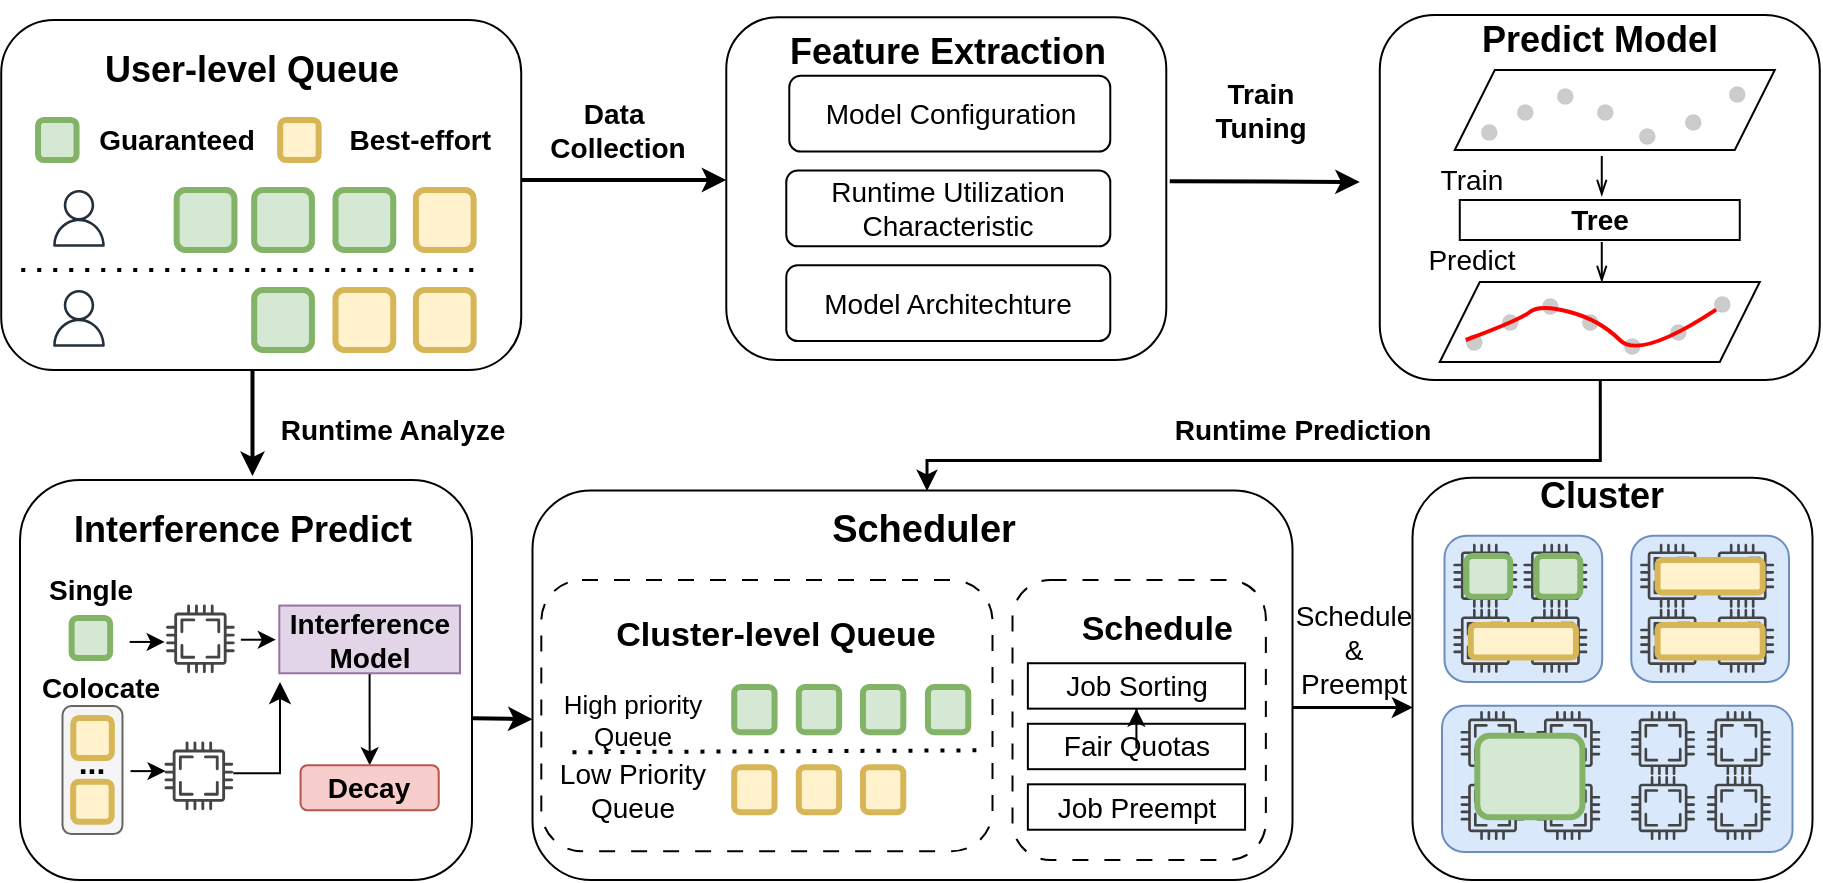<mxfile version="26.2.14">
  <diagram name="Page-1" id="rEyPldxTlcFiVWtAm4uS">
    <mxGraphModel dx="2928" dy="874" grid="1" gridSize="10" guides="1" tooltips="1" connect="1" arrows="1" fold="1" page="1" pageScale="1" pageWidth="827" pageHeight="1169" math="0" shadow="0">
      <root>
        <mxCell id="0" />
        <mxCell id="1" parent="0" />
        <mxCell id="xA-fxwkaHmTKi_L9O3ju-38" value="" style="rounded=1;whiteSpace=wrap;html=1;align=center;verticalAlign=middle;fontFamily=Helvetica;fontSize=12;" parent="1" vertex="1">
          <mxGeometry x="-1610" y="280" width="226" height="200" as="geometry" />
        </mxCell>
        <mxCell id="xA-fxwkaHmTKi_L9O3ju-29" value="" style="edgeStyle=orthogonalEdgeStyle;rounded=0;orthogonalLoop=1;jettySize=auto;html=1;fontFamily=Helvetica;fontSize=12;fontColor=default;strokeWidth=1.5;exitX=0.5;exitY=1;exitDx=0;exitDy=0;" parent="1" source="xA-fxwkaHmTKi_L9O3ju-30" target="xA-fxwkaHmTKi_L9O3ju-57" edge="1">
          <mxGeometry relative="1" as="geometry">
            <Array as="points">
              <mxPoint x="-819.75" y="270" />
              <mxPoint x="-1156.75" y="270" />
            </Array>
          </mxGeometry>
        </mxCell>
        <mxCell id="xA-fxwkaHmTKi_L9O3ju-30" value="" style="rounded=1;whiteSpace=wrap;html=1;align=center;verticalAlign=middle;fontFamily=Helvetica;fontSize=12;" parent="1" vertex="1">
          <mxGeometry x="-930.11" y="47.5" width="220" height="182.5" as="geometry" />
        </mxCell>
        <mxCell id="xA-fxwkaHmTKi_L9O3ju-33" value="&lt;b style=&quot;&quot;&gt;&lt;font style=&quot;font-size: 18px;&quot;&gt;Predict Model&lt;/font&gt;&lt;/b&gt;" style="rounded=0;whiteSpace=wrap;html=1;strokeColor=none;align=center;verticalAlign=middle;fontFamily=Helvetica;fontSize=12;fontColor=default;fillColor=none;" parent="1" vertex="1">
          <mxGeometry x="-925.11" y="45" width="210" height="30" as="geometry" />
        </mxCell>
        <mxCell id="xA-fxwkaHmTKi_L9O3ju-34" value="&lt;font style=&quot;font-size: 14px;&quot;&gt;Train&lt;/font&gt;" style="rounded=0;whiteSpace=wrap;html=1;strokeColor=none;align=center;verticalAlign=middle;fontFamily=Helvetica;fontSize=12;fontColor=default;fillColor=none;" parent="1" vertex="1">
          <mxGeometry x="-944.11" y="100" width="120" height="60" as="geometry" />
        </mxCell>
        <mxCell id="xA-fxwkaHmTKi_L9O3ju-35" value="&lt;font style=&quot;font-size: 14px;&quot;&gt;Predict&lt;/font&gt;" style="rounded=0;whiteSpace=wrap;html=1;strokeColor=none;align=center;verticalAlign=middle;fontFamily=Helvetica;fontSize=12;fontColor=default;fillColor=none;" parent="1" vertex="1">
          <mxGeometry x="-944.11" y="140" width="120" height="60" as="geometry" />
        </mxCell>
        <mxCell id="xA-fxwkaHmTKi_L9O3ju-36" value="" style="endArrow=classic;html=1;rounded=0;fontFamily=Helvetica;fontSize=12;fontColor=default;strokeWidth=2;" parent="1" edge="1">
          <mxGeometry width="50" height="50" relative="1" as="geometry">
            <mxPoint x="-1035.11" y="130.58" as="sourcePoint" />
            <mxPoint x="-940.11" y="131" as="targetPoint" />
          </mxGeometry>
        </mxCell>
        <mxCell id="xA-fxwkaHmTKi_L9O3ju-37" value="&lt;b&gt;&lt;font style=&quot;font-size: 14px;&quot;&gt;Train&lt;/font&gt;&lt;/b&gt;&lt;div&gt;&lt;b&gt;&lt;font style=&quot;font-size: 14px;&quot;&gt;Tuning&lt;/font&gt;&lt;/b&gt;&lt;/div&gt;" style="text;html=1;align=center;verticalAlign=middle;resizable=0;points=[];autosize=1;strokeColor=none;fillColor=none;fontFamily=Helvetica;fontSize=12;fontColor=default;" parent="1" vertex="1">
          <mxGeometry x="-1025.11" y="70" width="70" height="50" as="geometry" />
        </mxCell>
        <mxCell id="xA-fxwkaHmTKi_L9O3ju-56" value="&lt;font style=&quot;font-size: 14px;&quot;&gt;&lt;b&gt;Runtime Analyze&lt;/b&gt;&lt;/font&gt;" style="text;html=1;align=center;verticalAlign=middle;resizable=0;points=[];autosize=1;strokeColor=none;fillColor=none;fontFamily=Helvetica;fontSize=12;fontColor=default;" parent="1" vertex="1">
          <mxGeometry x="-1493.75" y="240" width="140" height="30" as="geometry" />
        </mxCell>
        <mxCell id="xA-fxwkaHmTKi_L9O3ju-57" value="" style="rounded=1;whiteSpace=wrap;html=1;align=center;verticalAlign=middle;fontFamily=Helvetica;fontSize=12;" parent="1" vertex="1">
          <mxGeometry x="-1353.75" y="285.25" width="380" height="194.75" as="geometry" />
        </mxCell>
        <mxCell id="xA-fxwkaHmTKi_L9O3ju-58" value="&lt;b style=&quot;&quot;&gt;&lt;font style=&quot;font-size: 19px;&quot;&gt;Scheduler&lt;/font&gt;&lt;/b&gt;" style="rounded=0;whiteSpace=wrap;html=1;strokeColor=none;align=center;verticalAlign=middle;fontFamily=Helvetica;fontSize=12;fontColor=default;fillColor=none;" parent="1" vertex="1">
          <mxGeometry x="-1262.86" y="275.25" width="210" height="60" as="geometry" />
        </mxCell>
        <mxCell id="xA-fxwkaHmTKi_L9O3ju-79" value="&lt;b style=&quot;&quot;&gt;&lt;font style=&quot;font-size: 18px;&quot;&gt;Interference Predict&lt;/font&gt;&lt;/b&gt;" style="rounded=0;whiteSpace=wrap;html=1;strokeColor=none;align=center;verticalAlign=middle;fontFamily=Helvetica;fontSize=12;fontColor=default;fillColor=none;" parent="1" vertex="1">
          <mxGeometry x="-1620" y="290" width="243" height="29.75" as="geometry" />
        </mxCell>
        <mxCell id="xA-fxwkaHmTKi_L9O3ju-80" value="&lt;font style=&quot;font-size: 14px;&quot;&gt;&lt;b&gt;Runtime Prediction&lt;/b&gt;&lt;/font&gt;" style="text;html=1;align=center;verticalAlign=middle;resizable=0;points=[];autosize=1;strokeColor=none;fillColor=none;fontFamily=Helvetica;fontSize=12;fontColor=default;" parent="1" vertex="1">
          <mxGeometry x="-1043.75" y="240" width="150" height="30" as="geometry" />
        </mxCell>
        <mxCell id="xA-fxwkaHmTKi_L9O3ju-81" value="" style="endArrow=classic;html=1;rounded=0;fontFamily=Helvetica;fontSize=12;fontColor=default;strokeWidth=2;" parent="1" edge="1">
          <mxGeometry width="50" height="50" relative="1" as="geometry">
            <mxPoint x="-1383.5" y="399.12" as="sourcePoint" />
            <mxPoint x="-1353.75" y="399.62" as="targetPoint" />
          </mxGeometry>
        </mxCell>
        <mxCell id="pxr-nG4pKd3Dx8W5PENf-3" value="" style="endArrow=classic;html=1;rounded=0;strokeWidth=2;" parent="1" edge="1">
          <mxGeometry width="50" height="50" relative="1" as="geometry">
            <mxPoint x="-1493.75" y="220" as="sourcePoint" />
            <mxPoint x="-1493.75" y="278" as="targetPoint" />
          </mxGeometry>
        </mxCell>
        <mxCell id="pxr-nG4pKd3Dx8W5PENf-67" value="" style="group" parent="1" vertex="1" connectable="0">
          <mxGeometry x="-1349.75" y="330" width="226" height="135.63" as="geometry" />
        </mxCell>
        <mxCell id="xA-fxwkaHmTKi_L9O3ju-64" value="" style="rounded=1;whiteSpace=wrap;html=1;strokeColor=default;align=center;verticalAlign=middle;fontFamily=Helvetica;fontSize=12;fontColor=default;fillColor=none;dashed=1;dashPattern=8 8;" parent="pxr-nG4pKd3Dx8W5PENf-67" vertex="1">
          <mxGeometry x="0.404" width="225.596" height="135.63" as="geometry" />
        </mxCell>
        <mxCell id="xA-fxwkaHmTKi_L9O3ju-67" value="&lt;b style=&quot;&quot;&gt;&lt;font style=&quot;font-size: 17px;&quot;&gt;Cluster-level Queue&lt;/font&gt;&lt;/b&gt;" style="rounded=0;whiteSpace=wrap;html=1;strokeColor=none;align=center;verticalAlign=middle;fontFamily=Helvetica;fontSize=12;fontColor=default;fillColor=none;" parent="pxr-nG4pKd3Dx8W5PENf-67" vertex="1">
          <mxGeometry x="32.286" y="3.087" width="169.5" height="50.467" as="geometry" />
        </mxCell>
        <mxCell id="xA-fxwkaHmTKi_L9O3ju-68" value="" style="endArrow=none;dashed=1;html=1;dashPattern=1 3;strokeWidth=2;rounded=0;exitX=0.124;exitY=0.108;exitDx=0;exitDy=0;exitPerimeter=0;" parent="pxr-nG4pKd3Dx8W5PENf-67" edge="1" source="xA-fxwkaHmTKi_L9O3ju-77">
          <mxGeometry width="50" height="50" relative="1" as="geometry">
            <mxPoint x="8.677" y="85.163" as="sourcePoint" />
            <mxPoint x="217.929" y="85.163" as="targetPoint" />
          </mxGeometry>
        </mxCell>
        <mxCell id="xA-fxwkaHmTKi_L9O3ju-69" value="" style="rounded=1;whiteSpace=wrap;html=1;fillColor=#d5e8d4;strokeColor=#82b366;strokeWidth=3;" parent="pxr-nG4pKd3Dx8W5PENf-67" vertex="1">
          <mxGeometry x="96.857" y="53.554" width="20.179" height="22.548" as="geometry" />
        </mxCell>
        <mxCell id="xA-fxwkaHmTKi_L9O3ju-70" value="" style="rounded=1;whiteSpace=wrap;html=1;fillColor=#d5e8d4;strokeColor=#82b366;strokeWidth=3;" parent="pxr-nG4pKd3Dx8W5PENf-67" vertex="1">
          <mxGeometry x="129.143" y="53.554" width="20.179" height="22.548" as="geometry" />
        </mxCell>
        <mxCell id="xA-fxwkaHmTKi_L9O3ju-71" value="" style="rounded=1;whiteSpace=wrap;html=1;fillColor=#d5e8d4;strokeColor=#82b366;strokeWidth=3;" parent="pxr-nG4pKd3Dx8W5PENf-67" vertex="1">
          <mxGeometry x="161.227" y="53.554" width="20.179" height="22.548" as="geometry" />
        </mxCell>
        <mxCell id="xA-fxwkaHmTKi_L9O3ju-72" value="" style="rounded=1;whiteSpace=wrap;html=1;fillColor=#d5e8d4;strokeColor=#82b366;strokeWidth=3;" parent="pxr-nG4pKd3Dx8W5PENf-67" vertex="1">
          <mxGeometry x="193.714" y="53.554" width="20.179" height="22.548" as="geometry" />
        </mxCell>
        <mxCell id="xA-fxwkaHmTKi_L9O3ju-73" value="&lt;font style=&quot;font-size: 13px;&quot;&gt;High priority Queue&lt;/font&gt;" style="text;whiteSpace=wrap;html=1;fontFamily=Helvetica;fontSize=12;fontColor=default;align=center;" parent="pxr-nG4pKd3Dx8W5PENf-67" vertex="1">
          <mxGeometry x="10.004" y="48.009" width="72.643" height="33.641" as="geometry" />
        </mxCell>
        <mxCell id="xA-fxwkaHmTKi_L9O3ju-77" value="&lt;font style=&quot;font-size: 14px;&quot;&gt;Low Priority Queue&lt;/font&gt;" style="text;whiteSpace=wrap;html=1;fontFamily=Helvetica;fontSize=12;fontColor=default;align=center;" parent="pxr-nG4pKd3Dx8W5PENf-67" vertex="1">
          <mxGeometry x="5.969" y="82.48" width="80.714" height="33.641" as="geometry" />
        </mxCell>
        <mxCell id="pxr-nG4pKd3Dx8W5PENf-30" value="" style="rounded=1;whiteSpace=wrap;html=1;fillColor=#fff2cc;strokeColor=#d6b656;strokeWidth=3;" parent="pxr-nG4pKd3Dx8W5PENf-67" vertex="1">
          <mxGeometry x="161.227" y="93.574" width="20.179" height="22.548" as="geometry" />
        </mxCell>
        <mxCell id="pxr-nG4pKd3Dx8W5PENf-32" value="" style="rounded=1;whiteSpace=wrap;html=1;fillColor=#fff2cc;strokeColor=#d6b656;strokeWidth=3;" parent="pxr-nG4pKd3Dx8W5PENf-67" vertex="1">
          <mxGeometry x="129.143" y="93.574" width="20.179" height="22.548" as="geometry" />
        </mxCell>
        <mxCell id="pxr-nG4pKd3Dx8W5PENf-33" value="" style="rounded=1;whiteSpace=wrap;html=1;fillColor=#fff2cc;strokeColor=#d6b656;strokeWidth=3;" parent="pxr-nG4pKd3Dx8W5PENf-67" vertex="1">
          <mxGeometry x="96.857" y="93.574" width="20.179" height="22.548" as="geometry" />
        </mxCell>
        <mxCell id="pxr-nG4pKd3Dx8W5PENf-70" value="" style="group" parent="1" vertex="1" connectable="0">
          <mxGeometry x="-1099.75" y="330" width="157" height="140" as="geometry" />
        </mxCell>
        <mxCell id="xA-fxwkaHmTKi_L9O3ju-59" value="" style="rounded=1;whiteSpace=wrap;html=1;strokeColor=default;align=center;verticalAlign=middle;fontFamily=Helvetica;fontSize=12;fontColor=default;fillColor=none;dashed=1;dashPattern=8 8;" parent="pxr-nG4pKd3Dx8W5PENf-70" vertex="1">
          <mxGeometry x="-14" width="126.686" height="140" as="geometry" />
        </mxCell>
        <mxCell id="xA-fxwkaHmTKi_L9O3ju-61" value="&lt;font style=&quot;font-size: 14px;&quot;&gt;Job Sorting&lt;/font&gt;" style="rounded=0;whiteSpace=wrap;html=1;strokeColor=default;align=center;verticalAlign=middle;fontFamily=Helvetica;fontSize=12;fontColor=default;fillColor=none;" parent="pxr-nG4pKd3Dx8W5PENf-70" vertex="1">
          <mxGeometry x="-6.308" y="41.622" width="108.588" height="22.703" as="geometry" />
        </mxCell>
        <mxCell id="xA-fxwkaHmTKi_L9O3ju-62" value="&lt;font style=&quot;font-size: 14px;&quot;&gt;Fair Quotas&lt;/font&gt;" style="rounded=0;whiteSpace=wrap;html=1;strokeColor=default;align=center;verticalAlign=middle;fontFamily=Helvetica;fontSize=12;fontColor=default;fillColor=none;" parent="pxr-nG4pKd3Dx8W5PENf-70" vertex="1">
          <mxGeometry x="-6.308" y="71.892" width="108.588" height="22.703" as="geometry" />
        </mxCell>
        <mxCell id="xA-fxwkaHmTKi_L9O3ju-63" value="&lt;font style=&quot;font-size: 14px;&quot;&gt;Job Preempt&lt;/font&gt;" style="rounded=0;whiteSpace=wrap;html=1;strokeColor=default;align=center;verticalAlign=middle;fontFamily=Helvetica;fontSize=12;fontColor=default;fillColor=none;" parent="pxr-nG4pKd3Dx8W5PENf-70" vertex="1">
          <mxGeometry x="-6.308" y="102.162" width="108.588" height="22.703" as="geometry" />
        </mxCell>
        <mxCell id="pxr-nG4pKd3Dx8W5PENf-4" style="edgeStyle=orthogonalEdgeStyle;rounded=0;orthogonalLoop=1;jettySize=auto;html=1;exitX=0.5;exitY=1;exitDx=0;exitDy=0;" parent="pxr-nG4pKd3Dx8W5PENf-70" source="xA-fxwkaHmTKi_L9O3ju-61" target="xA-fxwkaHmTKi_L9O3ju-61" edge="1">
          <mxGeometry relative="1" as="geometry" />
        </mxCell>
        <mxCell id="xA-fxwkaHmTKi_L9O3ju-60" value="&lt;b style=&quot;&quot;&gt;&lt;font style=&quot;font-size: 17px;&quot;&gt;Schedule&amp;nbsp;&lt;/font&gt;&lt;/b&gt;" style="rounded=0;whiteSpace=wrap;html=1;strokeColor=none;align=center;verticalAlign=middle;fontFamily=Helvetica;fontSize=12;fontColor=default;fillColor=none;" parent="pxr-nG4pKd3Dx8W5PENf-70" vertex="1">
          <mxGeometry x="16" width="90" height="50.6" as="geometry" />
        </mxCell>
        <mxCell id="pxr-nG4pKd3Dx8W5PENf-104" value="" style="endArrow=classic;html=1;rounded=0;fontFamily=Helvetica;fontSize=12;fontColor=default;strokeWidth=1.5;" parent="pxr-nG4pKd3Dx8W5PENf-70" edge="1">
          <mxGeometry width="50" height="50" relative="1" as="geometry">
            <mxPoint x="126" y="63.49" as="sourcePoint" />
            <mxPoint x="186" y="63.49" as="targetPoint" />
          </mxGeometry>
        </mxCell>
        <mxCell id="pxr-nG4pKd3Dx8W5PENf-109" value="&lt;font style=&quot;text-wrap-mode: nowrap; font-size: 14px;&quot;&gt;&lt;b&gt;Data&amp;nbsp;&lt;/b&gt;&lt;/font&gt;&lt;div style=&quot;text-wrap-mode: nowrap;&quot;&gt;&lt;font style=&quot;font-size: 14px;&quot;&gt;&lt;b&gt;Collection&lt;/b&gt;&lt;/font&gt;&lt;/div&gt;" style="text;html=1;align=center;verticalAlign=middle;whiteSpace=wrap;rounded=0;" parent="1" vertex="1">
          <mxGeometry x="-1340.82" y="90" width="60" height="30" as="geometry" />
        </mxCell>
        <mxCell id="pxr-nG4pKd3Dx8W5PENf-110" value="" style="endArrow=classic;html=1;rounded=0;fontFamily=Helvetica;fontSize=12;fontColor=default;strokeWidth=2;" parent="1" edge="1">
          <mxGeometry width="50" height="50" relative="1" as="geometry">
            <mxPoint x="-1363.61" y="130" as="sourcePoint" />
            <mxPoint x="-1256.86" y="130" as="targetPoint" />
          </mxGeometry>
        </mxCell>
        <mxCell id="pxr-nG4pKd3Dx8W5PENf-111" value="" style="group" parent="1" vertex="1" connectable="0">
          <mxGeometry x="-1256.86" y="40" width="220" height="180" as="geometry" />
        </mxCell>
        <mxCell id="xA-fxwkaHmTKi_L9O3ju-19" value="&lt;div&gt;&lt;br&gt;&lt;/div&gt;&lt;div&gt;&lt;br&gt;&lt;/div&gt;&lt;div&gt;&lt;br&gt;&lt;/div&gt;&lt;div&gt;&lt;br&gt;&lt;/div&gt;&lt;div&gt;&lt;br&gt;&lt;/div&gt;&lt;div&gt;&lt;br&gt;&lt;/div&gt;&lt;div&gt;&lt;br&gt;&lt;/div&gt;&lt;div&gt;&lt;br&gt;&lt;/div&gt;" style="rounded=1;whiteSpace=wrap;html=1;align=center;verticalAlign=middle;fontFamily=Helvetica;fontSize=12;" parent="pxr-nG4pKd3Dx8W5PENf-111" vertex="1">
          <mxGeometry y="8.571" width="220" height="171.429" as="geometry" />
        </mxCell>
        <mxCell id="xA-fxwkaHmTKi_L9O3ju-20" value="&lt;font style=&quot;font-size: 18px;&quot;&gt;&lt;b style=&quot;&quot;&gt;Feature Extraction&lt;/b&gt;&lt;/font&gt;" style="rounded=0;whiteSpace=wrap;html=1;strokeColor=none;align=center;verticalAlign=middle;fontFamily=Helvetica;fontSize=12;fontColor=default;fillColor=none;" parent="pxr-nG4pKd3Dx8W5PENf-111" vertex="1">
          <mxGeometry x="6" width="210" height="51.429" as="geometry" />
        </mxCell>
        <mxCell id="3zxGxmOl3bXe5hBAlZmh-21" value="" style="group" vertex="1" connectable="0" parent="pxr-nG4pKd3Dx8W5PENf-111">
          <mxGeometry x="30" y="37.895" width="162" height="132.632" as="geometry" />
        </mxCell>
        <mxCell id="xA-fxwkaHmTKi_L9O3ju-21" value="&lt;font style=&quot;font-size: 14px;&quot;&gt;Model Configuration&lt;/font&gt;" style="rounded=1;whiteSpace=wrap;html=1;align=center;verticalAlign=middle;fontFamily=Helvetica;fontSize=12;" parent="3zxGxmOl3bXe5hBAlZmh-21" vertex="1">
          <mxGeometry x="1.5" width="160.5" height="37.895" as="geometry" />
        </mxCell>
        <mxCell id="xA-fxwkaHmTKi_L9O3ju-24" value="&lt;span style=&quot;color: light-dark(rgb(0, 0, 0), rgb(255, 255, 255)); background-color: transparent;&quot;&gt;&lt;font style=&quot;font-size: 14px;&quot;&gt;Runtime Utilization Characteristic&lt;/font&gt;&lt;/span&gt;" style="rounded=1;whiteSpace=wrap;html=1;align=center;verticalAlign=middle;fontFamily=Helvetica;fontSize=12;" parent="3zxGxmOl3bXe5hBAlZmh-21" vertex="1">
          <mxGeometry y="47.368" width="162" height="37.895" as="geometry" />
        </mxCell>
        <mxCell id="pxr-nG4pKd3Dx8W5PENf-107" value="&lt;font style=&quot;font-size: 14px;&quot;&gt;Model Architechture&lt;/font&gt;" style="rounded=1;whiteSpace=wrap;html=1;align=center;verticalAlign=middle;fontFamily=Helvetica;fontSize=12;" parent="3zxGxmOl3bXe5hBAlZmh-21" vertex="1">
          <mxGeometry y="94.737" width="162" height="37.895" as="geometry" />
        </mxCell>
        <mxCell id="pxr-nG4pKd3Dx8W5PENf-125" value="" style="group" parent="1" vertex="1" connectable="0">
          <mxGeometry x="-923.75" y="270" width="210" height="210" as="geometry" />
        </mxCell>
        <mxCell id="xA-fxwkaHmTKi_L9O3ju-66" value="&lt;font style=&quot;font-size: 14px;&quot;&gt;&lt;b&gt;Schedule&amp;nbsp;&lt;/b&gt;&lt;/font&gt;&lt;div&gt;&lt;font style=&quot;font-size: 14px;&quot;&gt;&lt;b&gt;&amp;amp;&lt;br&gt;Preempt&lt;/b&gt;&lt;/font&gt;&lt;/div&gt;" style="text;html=1;align=center;verticalAlign=middle;resizable=0;points=[];autosize=1;strokeColor=none;fillColor=none;fontFamily=Helvetica;fontSize=12;fontColor=default;" parent="pxr-nG4pKd3Dx8W5PENf-125" vertex="1">
          <mxGeometry x="70" y="75.324" width="90" height="60" as="geometry" />
        </mxCell>
        <mxCell id="pxr-nG4pKd3Dx8W5PENf-36" value="&lt;div&gt;&lt;br&gt;&lt;/div&gt;&lt;div&gt;&lt;br&gt;&lt;/div&gt;&lt;div&gt;&lt;br&gt;&lt;/div&gt;&lt;div&gt;&lt;br&gt;&lt;/div&gt;&lt;div&gt;&lt;br&gt;&lt;/div&gt;&lt;div&gt;&lt;br&gt;&lt;/div&gt;&lt;div&gt;&lt;br&gt;&lt;/div&gt;&lt;div&gt;&lt;br&gt;&lt;/div&gt;" style="rounded=1;whiteSpace=wrap;html=1;align=center;verticalAlign=middle;fontFamily=Helvetica;fontSize=12;" parent="pxr-nG4pKd3Dx8W5PENf-125" vertex="1">
          <mxGeometry x="10" y="8.912" width="200" height="201.088" as="geometry" />
        </mxCell>
        <mxCell id="pxr-nG4pKd3Dx8W5PENf-60" value="&lt;b style=&quot;&quot;&gt;&lt;font style=&quot;font-size: 18px;&quot;&gt;Cluster&lt;/font&gt;&lt;/b&gt;" style="rounded=0;whiteSpace=wrap;html=1;strokeColor=none;align=center;verticalAlign=middle;fontFamily=Helvetica;fontSize=12;fontColor=default;fillColor=none;" parent="pxr-nG4pKd3Dx8W5PENf-125" vertex="1">
          <mxGeometry width="210" height="36.561" as="geometry" />
        </mxCell>
        <mxCell id="pxr-nG4pKd3Dx8W5PENf-96" value="" style="group" parent="pxr-nG4pKd3Dx8W5PENf-125" vertex="1" connectable="0">
          <mxGeometry x="23" y="36.935" width="177.002" height="166.672" as="geometry" />
        </mxCell>
        <mxCell id="pxr-nG4pKd3Dx8W5PENf-91" value="" style="group" parent="pxr-nG4pKd3Dx8W5PENf-96" vertex="1" connectable="0">
          <mxGeometry width="175.248" height="73.134" as="geometry" />
        </mxCell>
        <mxCell id="pxr-nG4pKd3Dx8W5PENf-47" value="" style="rounded=1;whiteSpace=wrap;html=1;fillColor=#dae8fc;strokeColor=#6c8ebf;" parent="pxr-nG4pKd3Dx8W5PENf-91" vertex="1">
          <mxGeometry x="3" y="0.914" width="78.861" height="73.134" as="geometry" />
        </mxCell>
        <mxCell id="pxr-nG4pKd3Dx8W5PENf-71" value="" style="group" parent="pxr-nG4pKd3Dx8W5PENf-91" vertex="1" connectable="0">
          <mxGeometry x="7.381" y="4.977" width="70.099" height="65.008" as="geometry" />
        </mxCell>
        <mxCell id="pxr-nG4pKd3Dx8W5PENf-37" value="" style="sketch=0;pointerEvents=1;shadow=0;dashed=0;html=1;strokeColor=none;fillColor=#434445;aspect=fixed;labelPosition=center;verticalLabelPosition=bottom;verticalAlign=top;align=center;outlineConnect=0;shape=mxgraph.vvd.cpu;rounded=1;fontFamily=Helvetica;fontSize=12;fontColor=default;" parent="pxr-nG4pKd3Dx8W5PENf-71" vertex="1">
          <mxGeometry x="35.05" width="32.037" height="32.037" as="geometry" />
        </mxCell>
        <mxCell id="pxr-nG4pKd3Dx8W5PENf-38" value="" style="sketch=0;pointerEvents=1;shadow=0;dashed=0;html=1;strokeColor=none;fillColor=#434445;aspect=fixed;labelPosition=center;verticalLabelPosition=bottom;verticalAlign=top;align=center;outlineConnect=0;shape=mxgraph.vvd.cpu;rounded=1;fontFamily=Helvetica;fontSize=12;fontColor=default;" parent="pxr-nG4pKd3Dx8W5PENf-71" vertex="1">
          <mxGeometry width="32.037" height="32.037" as="geometry" />
        </mxCell>
        <mxCell id="pxr-nG4pKd3Dx8W5PENf-39" value="" style="sketch=0;pointerEvents=1;shadow=0;dashed=0;html=1;strokeColor=none;fillColor=#434445;aspect=fixed;labelPosition=center;verticalLabelPosition=bottom;verticalAlign=top;align=center;outlineConnect=0;shape=mxgraph.vvd.cpu;rounded=1;fontFamily=Helvetica;fontSize=12;fontColor=default;" parent="pxr-nG4pKd3Dx8W5PENf-71" vertex="1">
          <mxGeometry x="35.05" y="32.504" width="32.037" height="32.037" as="geometry" />
        </mxCell>
        <mxCell id="pxr-nG4pKd3Dx8W5PENf-40" value="" style="sketch=0;pointerEvents=1;shadow=0;dashed=0;html=1;strokeColor=none;fillColor=#434445;aspect=fixed;labelPosition=center;verticalLabelPosition=bottom;verticalAlign=top;align=center;outlineConnect=0;shape=mxgraph.vvd.cpu;rounded=1;fontFamily=Helvetica;fontSize=12;fontColor=default;" parent="pxr-nG4pKd3Dx8W5PENf-71" vertex="1">
          <mxGeometry y="32.504" width="32.037" height="32.037" as="geometry" />
        </mxCell>
        <mxCell id="pxr-nG4pKd3Dx8W5PENf-94" value="" style="rounded=1;whiteSpace=wrap;html=1;fillColor=#fff2cc;strokeColor=#d6b656;strokeWidth=3;" parent="pxr-nG4pKd3Dx8W5PENf-71" vertex="1">
          <mxGeometry x="8.762" y="40.63" width="52.574" height="16.252" as="geometry" />
        </mxCell>
        <mxCell id="pxr-nG4pKd3Dx8W5PENf-103" value="" style="rounded=1;whiteSpace=wrap;html=1;fillColor=#d5e8d4;strokeColor=#82b366;strokeWidth=3;" parent="pxr-nG4pKd3Dx8W5PENf-71" vertex="1">
          <mxGeometry x="6.572" y="6.095" width="21.906" height="20.315" as="geometry" />
        </mxCell>
        <mxCell id="pxr-nG4pKd3Dx8W5PENf-102" value="" style="rounded=1;whiteSpace=wrap;html=1;fillColor=#d5e8d4;strokeColor=#82b366;strokeWidth=3;" parent="pxr-nG4pKd3Dx8W5PENf-71" vertex="1">
          <mxGeometry x="41.621" y="6.095" width="21.906" height="20.315" as="geometry" />
        </mxCell>
        <mxCell id="pxr-nG4pKd3Dx8W5PENf-78" value="" style="group" parent="pxr-nG4pKd3Dx8W5PENf-91" vertex="1" connectable="0">
          <mxGeometry x="96.386" y="0.914" width="78.861" height="73.134" as="geometry" />
        </mxCell>
        <mxCell id="pxr-nG4pKd3Dx8W5PENf-72" value="" style="rounded=1;whiteSpace=wrap;html=1;fillColor=#dae8fc;strokeColor=#6c8ebf;" parent="pxr-nG4pKd3Dx8W5PENf-78" vertex="1">
          <mxGeometry width="78.861" height="73.134" as="geometry" />
        </mxCell>
        <mxCell id="pxr-nG4pKd3Dx8W5PENf-73" value="" style="group" parent="pxr-nG4pKd3Dx8W5PENf-78" vertex="1" connectable="0">
          <mxGeometry x="4.381" y="4.063" width="70.099" height="65.008" as="geometry" />
        </mxCell>
        <mxCell id="pxr-nG4pKd3Dx8W5PENf-74" value="" style="sketch=0;pointerEvents=1;shadow=0;dashed=0;html=1;strokeColor=none;fillColor=#434445;aspect=fixed;labelPosition=center;verticalLabelPosition=bottom;verticalAlign=top;align=center;outlineConnect=0;shape=mxgraph.vvd.cpu;rounded=1;fontFamily=Helvetica;fontSize=12;fontColor=default;" parent="pxr-nG4pKd3Dx8W5PENf-73" vertex="1">
          <mxGeometry x="35.05" width="32.037" height="32.037" as="geometry" />
        </mxCell>
        <mxCell id="pxr-nG4pKd3Dx8W5PENf-75" value="" style="sketch=0;pointerEvents=1;shadow=0;dashed=0;html=1;strokeColor=none;fillColor=#434445;aspect=fixed;labelPosition=center;verticalLabelPosition=bottom;verticalAlign=top;align=center;outlineConnect=0;shape=mxgraph.vvd.cpu;rounded=1;fontFamily=Helvetica;fontSize=12;fontColor=default;" parent="pxr-nG4pKd3Dx8W5PENf-73" vertex="1">
          <mxGeometry width="32.037" height="32.037" as="geometry" />
        </mxCell>
        <mxCell id="pxr-nG4pKd3Dx8W5PENf-76" value="" style="sketch=0;pointerEvents=1;shadow=0;dashed=0;html=1;strokeColor=none;fillColor=#434445;aspect=fixed;labelPosition=center;verticalLabelPosition=bottom;verticalAlign=top;align=center;outlineConnect=0;shape=mxgraph.vvd.cpu;rounded=1;fontFamily=Helvetica;fontSize=12;fontColor=default;" parent="pxr-nG4pKd3Dx8W5PENf-73" vertex="1">
          <mxGeometry x="35.05" y="32.504" width="32.037" height="32.037" as="geometry" />
        </mxCell>
        <mxCell id="pxr-nG4pKd3Dx8W5PENf-77" value="" style="sketch=0;pointerEvents=1;shadow=0;dashed=0;html=1;strokeColor=none;fillColor=#434445;aspect=fixed;labelPosition=center;verticalLabelPosition=bottom;verticalAlign=top;align=center;outlineConnect=0;shape=mxgraph.vvd.cpu;rounded=1;fontFamily=Helvetica;fontSize=12;fontColor=default;" parent="pxr-nG4pKd3Dx8W5PENf-73" vertex="1">
          <mxGeometry y="32.504" width="32.037" height="32.037" as="geometry" />
        </mxCell>
        <mxCell id="pxr-nG4pKd3Dx8W5PENf-100" value="" style="rounded=1;whiteSpace=wrap;html=1;fillColor=#fff2cc;strokeColor=#d6b656;strokeWidth=3;" parent="pxr-nG4pKd3Dx8W5PENf-73" vertex="1">
          <mxGeometry x="8.762" y="8.126" width="52.574" height="16.252" as="geometry" />
        </mxCell>
        <mxCell id="pxr-nG4pKd3Dx8W5PENf-99" value="" style="rounded=1;whiteSpace=wrap;html=1;fillColor=#fff2cc;strokeColor=#d6b656;strokeWidth=3;" parent="pxr-nG4pKd3Dx8W5PENf-73" vertex="1">
          <mxGeometry x="8.762" y="40.63" width="52.574" height="16.252" as="geometry" />
        </mxCell>
        <mxCell id="pxr-nG4pKd3Dx8W5PENf-93" value="" style="group" parent="pxr-nG4pKd3Dx8W5PENf-96" vertex="1" connectable="0">
          <mxGeometry x="1.752" y="85.925" width="175.25" height="81.349" as="geometry" />
        </mxCell>
        <mxCell id="pxr-nG4pKd3Dx8W5PENf-89" value="" style="rounded=1;whiteSpace=wrap;html=1;fillColor=#dae8fc;strokeColor=#6c8ebf;" parent="pxr-nG4pKd3Dx8W5PENf-93" vertex="1">
          <mxGeometry width="175.25" height="73.123" as="geometry" />
        </mxCell>
        <mxCell id="pxr-nG4pKd3Dx8W5PENf-79" value="" style="group" parent="pxr-nG4pKd3Dx8W5PENf-93" vertex="1" connectable="0">
          <mxGeometry x="9.246" y="2.651" width="75.783" height="65.079" as="geometry" />
        </mxCell>
        <mxCell id="pxr-nG4pKd3Dx8W5PENf-80" value="" style="sketch=0;pointerEvents=1;shadow=0;dashed=0;html=1;strokeColor=none;fillColor=#434445;aspect=fixed;labelPosition=center;verticalLabelPosition=bottom;verticalAlign=top;align=center;outlineConnect=0;shape=mxgraph.vvd.cpu;rounded=1;fontFamily=Helvetica;fontSize=12;fontColor=default;" parent="pxr-nG4pKd3Dx8W5PENf-79" vertex="1">
          <mxGeometry x="37.891" width="32.037" height="32.037" as="geometry" />
        </mxCell>
        <mxCell id="pxr-nG4pKd3Dx8W5PENf-81" value="" style="sketch=0;pointerEvents=1;shadow=0;dashed=0;html=1;strokeColor=none;fillColor=#434445;aspect=fixed;labelPosition=center;verticalLabelPosition=bottom;verticalAlign=top;align=center;outlineConnect=0;shape=mxgraph.vvd.cpu;rounded=1;fontFamily=Helvetica;fontSize=12;fontColor=default;" parent="pxr-nG4pKd3Dx8W5PENf-79" vertex="1">
          <mxGeometry width="32.037" height="32.037" as="geometry" />
        </mxCell>
        <mxCell id="pxr-nG4pKd3Dx8W5PENf-82" value="" style="sketch=0;pointerEvents=1;shadow=0;dashed=0;html=1;strokeColor=none;fillColor=#434445;aspect=fixed;labelPosition=center;verticalLabelPosition=bottom;verticalAlign=top;align=center;outlineConnect=0;shape=mxgraph.vvd.cpu;rounded=1;fontFamily=Helvetica;fontSize=12;fontColor=default;" parent="pxr-nG4pKd3Dx8W5PENf-79" vertex="1">
          <mxGeometry x="37.891" y="32.54" width="32.037" height="32.037" as="geometry" />
        </mxCell>
        <mxCell id="pxr-nG4pKd3Dx8W5PENf-83" value="" style="sketch=0;pointerEvents=1;shadow=0;dashed=0;html=1;strokeColor=none;fillColor=#434445;aspect=fixed;labelPosition=center;verticalLabelPosition=bottom;verticalAlign=top;align=center;outlineConnect=0;shape=mxgraph.vvd.cpu;rounded=1;fontFamily=Helvetica;fontSize=12;fontColor=default;" parent="pxr-nG4pKd3Dx8W5PENf-79" vertex="1">
          <mxGeometry y="32.54" width="32.037" height="32.037" as="geometry" />
        </mxCell>
        <mxCell id="pxr-nG4pKd3Dx8W5PENf-98" value="" style="rounded=1;whiteSpace=wrap;html=1;fillColor=#d5e8d4;strokeColor=#82b366;strokeWidth=3;" parent="pxr-nG4pKd3Dx8W5PENf-79" vertex="1">
          <mxGeometry x="8.403" y="12.406" width="52.574" height="40.675" as="geometry" />
        </mxCell>
        <mxCell id="pxr-nG4pKd3Dx8W5PENf-84" value="" style="group" parent="pxr-nG4pKd3Dx8W5PENf-93" vertex="1" connectable="0">
          <mxGeometry x="94.502" y="0.823" width="75.783" height="65.079" as="geometry" />
        </mxCell>
        <mxCell id="pxr-nG4pKd3Dx8W5PENf-85" value="" style="sketch=0;pointerEvents=1;shadow=0;dashed=0;html=1;strokeColor=none;fillColor=#434445;aspect=fixed;labelPosition=center;verticalLabelPosition=bottom;verticalAlign=top;align=center;outlineConnect=0;shape=mxgraph.vvd.cpu;rounded=1;fontFamily=Helvetica;fontSize=12;fontColor=default;" parent="pxr-nG4pKd3Dx8W5PENf-84" vertex="1">
          <mxGeometry x="37.891" y="1.828" width="32.037" height="32.037" as="geometry" />
        </mxCell>
        <mxCell id="pxr-nG4pKd3Dx8W5PENf-86" value="" style="sketch=0;pointerEvents=1;shadow=0;dashed=0;html=1;strokeColor=none;fillColor=#434445;aspect=fixed;labelPosition=center;verticalLabelPosition=bottom;verticalAlign=top;align=center;outlineConnect=0;shape=mxgraph.vvd.cpu;rounded=1;fontFamily=Helvetica;fontSize=12;fontColor=default;" parent="pxr-nG4pKd3Dx8W5PENf-84" vertex="1">
          <mxGeometry y="1.828" width="32.037" height="32.037" as="geometry" />
        </mxCell>
        <mxCell id="pxr-nG4pKd3Dx8W5PENf-87" value="" style="sketch=0;pointerEvents=1;shadow=0;dashed=0;html=1;strokeColor=none;fillColor=#434445;aspect=fixed;labelPosition=center;verticalLabelPosition=bottom;verticalAlign=top;align=center;outlineConnect=0;shape=mxgraph.vvd.cpu;rounded=1;fontFamily=Helvetica;fontSize=12;fontColor=default;" parent="pxr-nG4pKd3Dx8W5PENf-84" vertex="1">
          <mxGeometry x="37.891" y="34.368" width="32.037" height="32.037" as="geometry" />
        </mxCell>
        <mxCell id="pxr-nG4pKd3Dx8W5PENf-88" value="" style="sketch=0;pointerEvents=1;shadow=0;dashed=0;html=1;strokeColor=none;fillColor=#434445;aspect=fixed;labelPosition=center;verticalLabelPosition=bottom;verticalAlign=top;align=center;outlineConnect=0;shape=mxgraph.vvd.cpu;rounded=1;fontFamily=Helvetica;fontSize=12;fontColor=default;" parent="pxr-nG4pKd3Dx8W5PENf-84" vertex="1">
          <mxGeometry y="34.368" width="32.037" height="32.037" as="geometry" />
        </mxCell>
        <mxCell id="pxr-nG4pKd3Dx8W5PENf-128" value="&lt;span style=&quot;font-size: 14px; text-wrap-mode: nowrap;&quot;&gt;Schedule&lt;br&gt;&amp;amp;&lt;br&gt;Preempt&lt;/span&gt;" style="text;html=1;align=center;verticalAlign=middle;whiteSpace=wrap;rounded=0;" parent="1" vertex="1">
          <mxGeometry x="-972.61" y="350" width="60" height="30" as="geometry" />
        </mxCell>
        <mxCell id="3zxGxmOl3bXe5hBAlZmh-20" value="" style="group" vertex="1" connectable="0" parent="1">
          <mxGeometry x="-1609.39" y="45" width="268.57" height="205" as="geometry" />
        </mxCell>
        <mxCell id="3zxGxmOl3bXe5hBAlZmh-2" value="" style="group" vertex="1" connectable="0" parent="3zxGxmOl3bXe5hBAlZmh-20">
          <mxGeometry width="268.57" height="205" as="geometry" />
        </mxCell>
        <mxCell id="pxr-nG4pKd3Dx8W5PENf-106" value="" style="group" parent="3zxGxmOl3bXe5hBAlZmh-2" vertex="1" connectable="0">
          <mxGeometry y="40" width="268.57" height="165" as="geometry" />
        </mxCell>
        <mxCell id="xA-fxwkaHmTKi_L9O3ju-1" value="" style="rounded=1;whiteSpace=wrap;html=1;fillStyle=auto;" parent="pxr-nG4pKd3Dx8W5PENf-106" vertex="1">
          <mxGeometry x="-10" y="-35" width="260" height="175" as="geometry" />
        </mxCell>
        <mxCell id="xA-fxwkaHmTKi_L9O3ju-2" value="" style="endArrow=none;dashed=1;html=1;dashPattern=1 3;strokeWidth=2;rounded=0;" parent="pxr-nG4pKd3Dx8W5PENf-106" edge="1">
          <mxGeometry width="50" height="50" relative="1" as="geometry">
            <mxPoint y="90" as="sourcePoint" />
            <mxPoint x="231.028" y="90" as="targetPoint" />
          </mxGeometry>
        </mxCell>
        <mxCell id="xA-fxwkaHmTKi_L9O3ju-3" value="" style="rounded=1;whiteSpace=wrap;html=1;fillColor=#d5e8d4;strokeColor=#82b366;strokeWidth=3;" parent="pxr-nG4pKd3Dx8W5PENf-106" vertex="1">
          <mxGeometry x="77.731" y="50" width="28.879" height="30" as="geometry" />
        </mxCell>
        <mxCell id="xA-fxwkaHmTKi_L9O3ju-4" value="" style="rounded=1;whiteSpace=wrap;html=1;fillColor=#d5e8d4;strokeColor=#82b366;strokeWidth=3;" parent="pxr-nG4pKd3Dx8W5PENf-106" vertex="1">
          <mxGeometry x="116.477" y="50" width="28.879" height="30" as="geometry" />
        </mxCell>
        <mxCell id="xA-fxwkaHmTKi_L9O3ju-5" value="" style="rounded=1;whiteSpace=wrap;html=1;fillColor=#d5e8d4;strokeColor=#82b366;strokeWidth=3;" parent="pxr-nG4pKd3Dx8W5PENf-106" vertex="1">
          <mxGeometry x="157.147" y="50" width="28.879" height="30" as="geometry" />
        </mxCell>
        <mxCell id="xA-fxwkaHmTKi_L9O3ju-6" value="" style="rounded=1;whiteSpace=wrap;html=1;fillColor=#fff2cc;strokeColor=#d6b656;strokeWidth=3;" parent="pxr-nG4pKd3Dx8W5PENf-106" vertex="1">
          <mxGeometry x="197.336" y="50" width="28.879" height="30" as="geometry" />
        </mxCell>
        <mxCell id="xA-fxwkaHmTKi_L9O3ju-7" value="" style="rounded=1;whiteSpace=wrap;html=1;fillColor=#d5e8d4;strokeColor=#82b366;strokeWidth=3;" parent="pxr-nG4pKd3Dx8W5PENf-106" vertex="1">
          <mxGeometry x="116.477" y="100" width="28.879" height="30" as="geometry" />
        </mxCell>
        <mxCell id="xA-fxwkaHmTKi_L9O3ju-8" value="" style="rounded=1;whiteSpace=wrap;html=1;fillColor=#fff2cc;strokeColor=#d6b656;strokeWidth=3;" parent="pxr-nG4pKd3Dx8W5PENf-106" vertex="1">
          <mxGeometry x="197.336" y="100" width="28.879" height="30" as="geometry" />
        </mxCell>
        <mxCell id="xA-fxwkaHmTKi_L9O3ju-9" value="" style="rounded=1;whiteSpace=wrap;html=1;fillColor=#fff2cc;strokeColor=#d6b656;strokeWidth=3;" parent="pxr-nG4pKd3Dx8W5PENf-106" vertex="1">
          <mxGeometry x="157.147" y="100" width="28.879" height="30" as="geometry" />
        </mxCell>
        <mxCell id="xA-fxwkaHmTKi_L9O3ju-10" value="" style="sketch=0;outlineConnect=0;fontColor=#232F3E;gradientColor=none;fillColor=#232F3D;strokeColor=none;dashed=0;verticalLabelPosition=bottom;verticalAlign=top;align=center;html=1;fontSize=12;fontStyle=0;aspect=fixed;pointerEvents=1;shape=mxgraph.aws4.user;" parent="pxr-nG4pKd3Dx8W5PENf-106" vertex="1">
          <mxGeometry x="15.402" y="50" width="26.953" height="28.368" as="geometry" />
        </mxCell>
        <mxCell id="pxr-nG4pKd3Dx8W5PENf-105" value="" style="sketch=0;outlineConnect=0;fontColor=#232F3E;gradientColor=none;fillColor=#232F3D;strokeColor=none;dashed=0;verticalLabelPosition=bottom;verticalAlign=top;align=center;html=1;fontSize=12;fontStyle=0;aspect=fixed;pointerEvents=1;shape=mxgraph.aws4.user;" parent="pxr-nG4pKd3Dx8W5PENf-106" vertex="1">
          <mxGeometry x="15.402" y="100" width="26.953" height="28.368" as="geometry" />
        </mxCell>
        <mxCell id="pxr-nG4pKd3Dx8W5PENf-27" value="&lt;span style=&quot;text-wrap-mode: wrap;&quot;&gt;&lt;font style=&quot;font-size: 14px;&quot;&gt;&lt;b&gt;Guaranteed&lt;/b&gt;&lt;/font&gt;&lt;/span&gt;" style="text;html=1;align=center;verticalAlign=middle;resizable=0;points=[];autosize=1;strokeColor=none;fillColor=none;" parent="pxr-nG4pKd3Dx8W5PENf-106" vertex="1">
          <mxGeometry x="27.678" y="10.0" width="100" height="30" as="geometry" />
        </mxCell>
        <mxCell id="pxr-nG4pKd3Dx8W5PENf-29" value="&lt;font style=&quot;font-size: 14px;&quot;&gt;&lt;b style=&quot;&quot;&gt;Best-effort&amp;nbsp;&lt;/b&gt;&lt;/font&gt;&lt;b style=&quot;background-color: transparent; color: light-dark(rgb(0, 0, 0), rgb(255, 255, 255)); font-size: 14px;&quot;&gt;&amp;nbsp;&lt;/b&gt;" style="text;html=1;align=center;verticalAlign=middle;whiteSpace=wrap;rounded=0;" parent="pxr-nG4pKd3Dx8W5PENf-106" vertex="1">
          <mxGeometry x="146.561" y="10.0" width="113.589" height="30" as="geometry" />
        </mxCell>
        <mxCell id="pxr-nG4pKd3Dx8W5PENf-28" value="" style="rounded=1;whiteSpace=wrap;html=1;fillColor=#fff2cc;strokeColor=#d6b656;strokeWidth=3;" parent="pxr-nG4pKd3Dx8W5PENf-106" vertex="1">
          <mxGeometry x="129.475" y="15.0" width="19.252" height="20" as="geometry" />
        </mxCell>
        <mxCell id="pxr-nG4pKd3Dx8W5PENf-26" value="" style="rounded=1;whiteSpace=wrap;html=1;fillColor=#d5e8d4;strokeColor=#82b366;strokeWidth=3;" parent="pxr-nG4pKd3Dx8W5PENf-106" vertex="1">
          <mxGeometry x="8.426" y="15.0" width="19.252" height="20" as="geometry" />
        </mxCell>
        <mxCell id="pxr-nG4pKd3Dx8W5PENf-31" value="&lt;span style=&quot;font-size: 18px;&quot;&gt;&lt;b&gt;User-level Queue&lt;/b&gt;&lt;/span&gt;" style="rounded=0;whiteSpace=wrap;html=1;strokeColor=none;align=center;verticalAlign=middle;fontFamily=Helvetica;fontSize=12;fontColor=default;fillColor=none;" parent="3zxGxmOl3bXe5hBAlZmh-2" vertex="1">
          <mxGeometry x="14.439" width="202.15" height="60" as="geometry" />
        </mxCell>
        <mxCell id="3zxGxmOl3bXe5hBAlZmh-31" value="" style="group" vertex="1" connectable="0" parent="1">
          <mxGeometry x="-912.61" y="75" width="180" height="40" as="geometry" />
        </mxCell>
        <mxCell id="3zxGxmOl3bXe5hBAlZmh-22" value="" style="shape=parallelogram;perimeter=parallelogramPerimeter;whiteSpace=wrap;html=1;fixedSize=1;" vertex="1" parent="3zxGxmOl3bXe5hBAlZmh-31">
          <mxGeometry x="20" width="160" height="40" as="geometry" />
        </mxCell>
        <mxCell id="3zxGxmOl3bXe5hBAlZmh-23" value="" style="ellipse;whiteSpace=wrap;html=1;aspect=fixed;fillColor=#CCCCCC;strokeColor=#666666;strokeWidth=0;gradientColor=none;" vertex="1" parent="3zxGxmOl3bXe5hBAlZmh-31">
          <mxGeometry x="33" y="27" width="8" height="8" as="geometry" />
        </mxCell>
        <mxCell id="3zxGxmOl3bXe5hBAlZmh-24" value="" style="ellipse;whiteSpace=wrap;html=1;aspect=fixed;fillColor=#CCCCCC;strokeColor=#666666;strokeWidth=0;gradientColor=none;" vertex="1" parent="3zxGxmOl3bXe5hBAlZmh-31">
          <mxGeometry x="51" y="17" width="8" height="8" as="geometry" />
        </mxCell>
        <mxCell id="3zxGxmOl3bXe5hBAlZmh-26" value="" style="ellipse;whiteSpace=wrap;html=1;aspect=fixed;fillColor=#CCCCCC;strokeColor=#666666;strokeWidth=0;gradientColor=none;" vertex="1" parent="3zxGxmOl3bXe5hBAlZmh-31">
          <mxGeometry x="71" y="9" width="8" height="8" as="geometry" />
        </mxCell>
        <mxCell id="3zxGxmOl3bXe5hBAlZmh-27" value="" style="ellipse;whiteSpace=wrap;html=1;aspect=fixed;fillColor=#CCCCCC;strokeColor=#666666;strokeWidth=0;gradientColor=none;" vertex="1" parent="3zxGxmOl3bXe5hBAlZmh-31">
          <mxGeometry x="91" y="17" width="8" height="8" as="geometry" />
        </mxCell>
        <mxCell id="3zxGxmOl3bXe5hBAlZmh-28" value="" style="ellipse;whiteSpace=wrap;html=1;aspect=fixed;fillColor=#CCCCCC;strokeColor=#666666;strokeWidth=0;gradientColor=none;" vertex="1" parent="3zxGxmOl3bXe5hBAlZmh-31">
          <mxGeometry x="112" y="29" width="8" height="8" as="geometry" />
        </mxCell>
        <mxCell id="3zxGxmOl3bXe5hBAlZmh-29" value="" style="ellipse;whiteSpace=wrap;html=1;aspect=fixed;fillColor=#CCCCCC;strokeColor=#666666;strokeWidth=0;gradientColor=none;" vertex="1" parent="3zxGxmOl3bXe5hBAlZmh-31">
          <mxGeometry x="135" y="22" width="8" height="8" as="geometry" />
        </mxCell>
        <mxCell id="3zxGxmOl3bXe5hBAlZmh-30" value="" style="ellipse;whiteSpace=wrap;html=1;aspect=fixed;fillColor=#CCCCCC;strokeColor=#666666;strokeWidth=0;gradientColor=none;" vertex="1" parent="3zxGxmOl3bXe5hBAlZmh-31">
          <mxGeometry x="157" y="8" width="8" height="8" as="geometry" />
        </mxCell>
        <mxCell id="3zxGxmOl3bXe5hBAlZmh-42" value="&lt;font style=&quot;font-size: 14px;&quot;&gt;&lt;b&gt;Tree&lt;/b&gt;&lt;/font&gt;" style="rounded=0;whiteSpace=wrap;html=1;" vertex="1" parent="1">
          <mxGeometry x="-890.11" y="140" width="140" height="20" as="geometry" />
        </mxCell>
        <mxCell id="3zxGxmOl3bXe5hBAlZmh-43" value="" style="group" vertex="1" connectable="0" parent="1">
          <mxGeometry x="-920.11" y="180" width="180" height="40" as="geometry" />
        </mxCell>
        <mxCell id="3zxGxmOl3bXe5hBAlZmh-44" value="" style="shape=parallelogram;perimeter=parallelogramPerimeter;whiteSpace=wrap;html=1;fixedSize=1;" vertex="1" parent="3zxGxmOl3bXe5hBAlZmh-43">
          <mxGeometry x="20" y="1" width="160" height="40" as="geometry" />
        </mxCell>
        <mxCell id="3zxGxmOl3bXe5hBAlZmh-45" value="" style="ellipse;whiteSpace=wrap;html=1;aspect=fixed;fillColor=#CCCCCC;strokeColor=#666666;strokeWidth=0;gradientColor=none;" vertex="1" parent="3zxGxmOl3bXe5hBAlZmh-43">
          <mxGeometry x="33" y="27" width="8" height="8" as="geometry" />
        </mxCell>
        <mxCell id="3zxGxmOl3bXe5hBAlZmh-46" value="" style="ellipse;whiteSpace=wrap;html=1;aspect=fixed;fillColor=#CCCCCC;strokeColor=#666666;strokeWidth=0;gradientColor=none;" vertex="1" parent="3zxGxmOl3bXe5hBAlZmh-43">
          <mxGeometry x="51" y="17" width="8" height="8" as="geometry" />
        </mxCell>
        <mxCell id="3zxGxmOl3bXe5hBAlZmh-47" value="" style="ellipse;whiteSpace=wrap;html=1;aspect=fixed;fillColor=#CCCCCC;strokeColor=#666666;strokeWidth=0;gradientColor=none;" vertex="1" parent="3zxGxmOl3bXe5hBAlZmh-43">
          <mxGeometry x="71" y="9" width="8" height="8" as="geometry" />
        </mxCell>
        <mxCell id="3zxGxmOl3bXe5hBAlZmh-48" value="" style="ellipse;whiteSpace=wrap;html=1;aspect=fixed;fillColor=#CCCCCC;strokeColor=#666666;strokeWidth=0;gradientColor=none;" vertex="1" parent="3zxGxmOl3bXe5hBAlZmh-43">
          <mxGeometry x="91" y="17" width="8" height="8" as="geometry" />
        </mxCell>
        <mxCell id="3zxGxmOl3bXe5hBAlZmh-49" value="" style="ellipse;whiteSpace=wrap;html=1;aspect=fixed;fillColor=#CCCCCC;strokeColor=#666666;strokeWidth=0;gradientColor=none;" vertex="1" parent="3zxGxmOl3bXe5hBAlZmh-43">
          <mxGeometry x="112" y="29" width="8" height="8" as="geometry" />
        </mxCell>
        <mxCell id="3zxGxmOl3bXe5hBAlZmh-50" value="" style="ellipse;whiteSpace=wrap;html=1;aspect=fixed;fillColor=#CCCCCC;strokeColor=#666666;strokeWidth=0;gradientColor=none;" vertex="1" parent="3zxGxmOl3bXe5hBAlZmh-43">
          <mxGeometry x="135" y="22" width="8" height="8" as="geometry" />
        </mxCell>
        <mxCell id="3zxGxmOl3bXe5hBAlZmh-51" value="" style="ellipse;whiteSpace=wrap;html=1;aspect=fixed;fillColor=#CCCCCC;strokeColor=#666666;strokeWidth=0;gradientColor=none;" vertex="1" parent="3zxGxmOl3bXe5hBAlZmh-43">
          <mxGeometry x="157" y="8" width="8" height="8" as="geometry" />
        </mxCell>
        <mxCell id="3zxGxmOl3bXe5hBAlZmh-55" value="" style="curved=1;endArrow=none;html=1;rounded=0;startFill=0;entryX=0;entryY=1;entryDx=0;entryDy=0;strokeColor=#FF0000;strokeWidth=2;" edge="1" parent="3zxGxmOl3bXe5hBAlZmh-43" target="3zxGxmOl3bXe5hBAlZmh-51">
          <mxGeometry width="50" height="50" relative="1" as="geometry">
            <mxPoint x="33" y="30" as="sourcePoint" />
            <mxPoint x="83" y="-20" as="targetPoint" />
            <Array as="points">
              <mxPoint x="60" y="20" />
              <mxPoint x="70" y="12" />
              <mxPoint x="100" y="20" />
              <mxPoint x="120" y="40" />
            </Array>
          </mxGeometry>
        </mxCell>
        <mxCell id="3zxGxmOl3bXe5hBAlZmh-53" value="" style="endArrow=openThin;html=1;rounded=0;endFill=0;" edge="1" parent="1">
          <mxGeometry width="50" height="50" relative="1" as="geometry">
            <mxPoint x="-819.11" y="118" as="sourcePoint" />
            <mxPoint x="-819.11" y="138" as="targetPoint" />
          </mxGeometry>
        </mxCell>
        <mxCell id="3zxGxmOl3bXe5hBAlZmh-54" value="" style="endArrow=openThin;html=1;rounded=0;endFill=0;" edge="1" parent="1">
          <mxGeometry width="50" height="50" relative="1" as="geometry">
            <mxPoint x="-819.11" y="161" as="sourcePoint" />
            <mxPoint x="-819.11" y="181" as="targetPoint" />
          </mxGeometry>
        </mxCell>
        <mxCell id="3zxGxmOl3bXe5hBAlZmh-65" value="" style="group" vertex="1" connectable="0" parent="1">
          <mxGeometry x="-1610" y="320" width="220" height="137.03" as="geometry" />
        </mxCell>
        <mxCell id="xA-fxwkaHmTKi_L9O3ju-44" value="" style="sketch=0;pointerEvents=1;shadow=0;dashed=0;html=1;strokeColor=none;fillColor=#434445;aspect=fixed;labelPosition=center;verticalLabelPosition=bottom;verticalAlign=top;align=center;outlineConnect=0;shape=mxgraph.vvd.cpu;rounded=1;fontFamily=Helvetica;fontSize=12;fontColor=default;container=0;" parent="3zxGxmOl3bXe5hBAlZmh-65" vertex="1">
          <mxGeometry x="73.003" y="22.245" width="34.392" height="34.392" as="geometry" />
        </mxCell>
        <mxCell id="xA-fxwkaHmTKi_L9O3ju-47" value="&lt;font style=&quot;font-size: 14px;&quot;&gt;&lt;b&gt;Single&lt;/b&gt;&lt;/font&gt;" style="text;html=1;align=center;verticalAlign=middle;resizable=0;points=[];autosize=1;strokeColor=none;fillColor=none;fontFamily=Helvetica;fontSize=12;fontColor=default;container=0;" parent="3zxGxmOl3bXe5hBAlZmh-65" vertex="1">
          <mxGeometry x="0.437" width="70" height="30" as="geometry" />
        </mxCell>
        <mxCell id="xA-fxwkaHmTKi_L9O3ju-48" value="" style="sketch=0;pointerEvents=1;shadow=0;dashed=0;html=1;strokeColor=none;fillColor=#434445;aspect=fixed;labelPosition=center;verticalLabelPosition=bottom;verticalAlign=top;align=center;outlineConnect=0;shape=mxgraph.vvd.cpu;rounded=1;fontFamily=Helvetica;fontSize=12;fontColor=default;container=0;" parent="3zxGxmOl3bXe5hBAlZmh-65" vertex="1">
          <mxGeometry x="72.233" y="90.748" width="34.392" height="34.392" as="geometry" />
        </mxCell>
        <mxCell id="xA-fxwkaHmTKi_L9O3ju-49" value="&lt;font style=&quot;font-size: 14px;&quot;&gt;&lt;b&gt;Colocate&lt;/b&gt;&lt;/font&gt;" style="text;html=1;align=center;verticalAlign=middle;resizable=0;points=[];autosize=1;strokeColor=none;fillColor=none;fontFamily=Helvetica;fontSize=12;fontColor=default;container=0;" parent="3zxGxmOl3bXe5hBAlZmh-65" vertex="1">
          <mxGeometry y="48.983" width="80" height="30" as="geometry" />
        </mxCell>
        <mxCell id="pxr-nG4pKd3Dx8W5PENf-63" value="" style="edgeStyle=orthogonalEdgeStyle;rounded=0;orthogonalLoop=1;jettySize=auto;html=1;" parent="3zxGxmOl3bXe5hBAlZmh-65" source="pxr-nG4pKd3Dx8W5PENf-1" target="pxr-nG4pKd3Dx8W5PENf-2" edge="1">
          <mxGeometry relative="1" as="geometry" />
        </mxCell>
        <mxCell id="pxr-nG4pKd3Dx8W5PENf-1" value="&lt;b style=&quot;&quot;&gt;&lt;font style=&quot;font-size: 14px;&quot;&gt;Interference Model&lt;/font&gt;&lt;/b&gt;" style="rounded=0;whiteSpace=wrap;html=1;strokeColor=#9673a6;align=center;verticalAlign=middle;fontFamily=Helvetica;fontSize=12;fillColor=#e1d5e7;container=0;" parent="3zxGxmOl3bXe5hBAlZmh-65" vertex="1">
          <mxGeometry x="129.64" y="22.78" width="90.36" height="33.86" as="geometry" />
        </mxCell>
        <mxCell id="pxr-nG4pKd3Dx8W5PENf-2" value="&lt;font style=&quot;font-size: 14px;&quot;&gt;&lt;b&gt;Decay&lt;/b&gt;&lt;/font&gt;" style="rounded=1;whiteSpace=wrap;html=1;fillColor=#f8cecc;strokeColor=#b85450;container=0;" parent="3zxGxmOl3bXe5hBAlZmh-65" vertex="1">
          <mxGeometry x="140.28" y="102.652" width="69.084" height="22.488" as="geometry" />
        </mxCell>
        <mxCell id="pxr-nG4pKd3Dx8W5PENf-115" value="" style="endArrow=classic;html=1;rounded=0;" parent="3zxGxmOl3bXe5hBAlZmh-65" edge="1">
          <mxGeometry width="50" height="50" relative="1" as="geometry">
            <mxPoint x="54.837" y="40.968" as="sourcePoint" />
            <mxPoint x="72.326" y="40.968" as="targetPoint" />
          </mxGeometry>
        </mxCell>
        <mxCell id="pxr-nG4pKd3Dx8W5PENf-119" value="" style="endArrow=classic;html=1;rounded=0;" parent="3zxGxmOl3bXe5hBAlZmh-65" edge="1">
          <mxGeometry width="50" height="50" relative="1" as="geometry">
            <mxPoint x="110.431" y="39.858" as="sourcePoint" />
            <mxPoint x="127.921" y="39.858" as="targetPoint" />
          </mxGeometry>
        </mxCell>
        <mxCell id="pxr-nG4pKd3Dx8W5PENf-121" value="" style="endArrow=classic;html=1;rounded=0;" parent="3zxGxmOl3bXe5hBAlZmh-65" edge="1">
          <mxGeometry width="50" height="50" relative="1" as="geometry">
            <mxPoint x="55.278" y="105.56" as="sourcePoint" />
            <mxPoint x="72.767" y="105.56" as="targetPoint" />
          </mxGeometry>
        </mxCell>
        <mxCell id="3zxGxmOl3bXe5hBAlZmh-57" value="" style="rounded=1;whiteSpace=wrap;html=1;fillColor=#d5e8d4;strokeColor=#82b366;strokeWidth=3;container=0;" vertex="1" parent="3zxGxmOl3bXe5hBAlZmh-65">
          <mxGeometry x="25.816" y="28.98" width="19.252" height="20" as="geometry" />
        </mxCell>
        <mxCell id="3zxGxmOl3bXe5hBAlZmh-60" value="" style="group" vertex="1" connectable="0" parent="3zxGxmOl3bXe5hBAlZmh-65">
          <mxGeometry x="10.0" y="73.03" width="52.469" height="64" as="geometry" />
        </mxCell>
        <mxCell id="pxr-nG4pKd3Dx8W5PENf-11" value="" style="rounded=1;whiteSpace=wrap;html=1;fillColor=#f5f5f5;strokeColor=#666666;fontColor=#333333;container=0;" parent="3zxGxmOl3bXe5hBAlZmh-60" vertex="1">
          <mxGeometry x="11.247" width="30" height="64" as="geometry" />
        </mxCell>
        <mxCell id="pxr-nG4pKd3Dx8W5PENf-10" value="&lt;font style=&quot;font-size: 16px;&quot;&gt;&lt;b&gt;...&lt;/b&gt;&lt;/font&gt;" style="text;html=1;align=center;verticalAlign=middle;whiteSpace=wrap;rounded=0;container=0;" parent="3zxGxmOl3bXe5hBAlZmh-60" vertex="1">
          <mxGeometry y="14.171" width="52.469" height="26.718" as="geometry" />
        </mxCell>
        <mxCell id="3zxGxmOl3bXe5hBAlZmh-58" value="" style="rounded=1;whiteSpace=wrap;html=1;fillColor=#fff2cc;strokeColor=#d6b656;strokeWidth=3;container=0;" vertex="1" parent="3zxGxmOl3bXe5hBAlZmh-60">
          <mxGeometry x="16.665" y="5.95" width="19.252" height="20" as="geometry" />
        </mxCell>
        <mxCell id="3zxGxmOl3bXe5hBAlZmh-59" value="" style="rounded=1;whiteSpace=wrap;html=1;fillColor=#fff2cc;strokeColor=#d6b656;strokeWidth=3;container=0;" vertex="1" parent="3zxGxmOl3bXe5hBAlZmh-60">
          <mxGeometry x="16.575" y="37.84" width="19.252" height="20" as="geometry" />
        </mxCell>
        <mxCell id="3zxGxmOl3bXe5hBAlZmh-64" value="" style="edgeStyle=segmentEdgeStyle;endArrow=classic;html=1;curved=0;rounded=0;endSize=8;startSize=8;" edge="1" parent="3zxGxmOl3bXe5hBAlZmh-65">
          <mxGeometry width="50" height="50" relative="1" as="geometry">
            <mxPoint x="106.63" y="106.64" as="sourcePoint" />
            <mxPoint x="130" y="61" as="targetPoint" />
          </mxGeometry>
        </mxCell>
      </root>
    </mxGraphModel>
  </diagram>
</mxfile>
